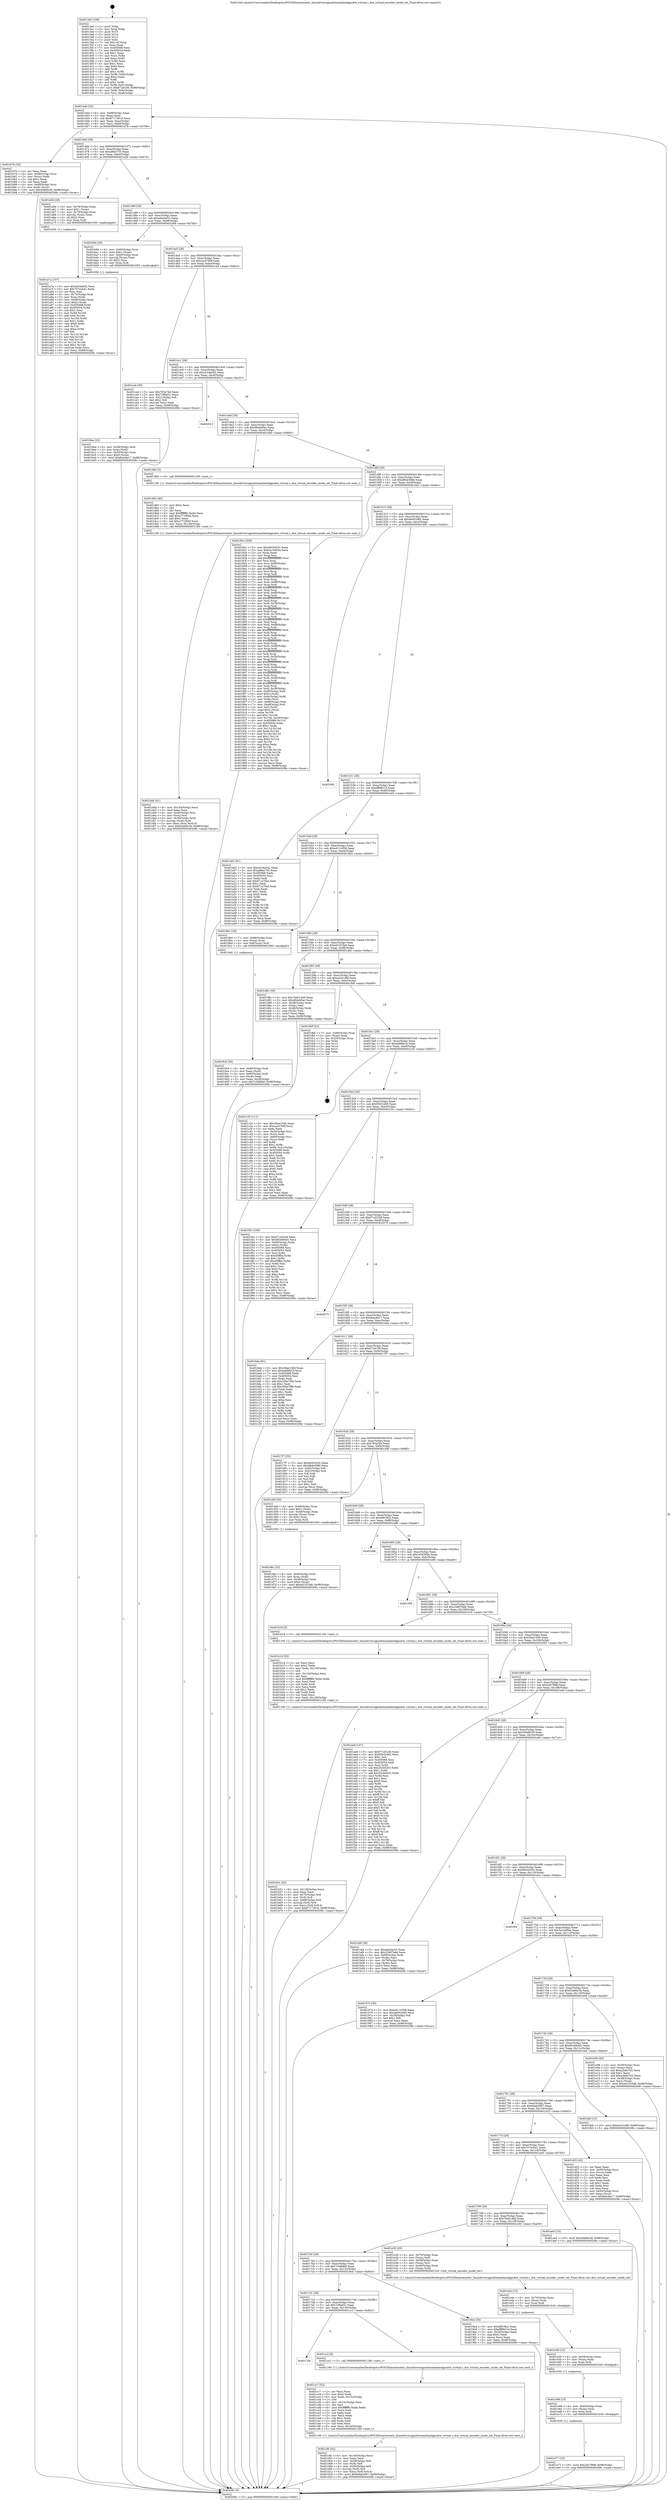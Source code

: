 digraph "0x4013e0" {
  label = "0x4013e0 (/mnt/c/Users/mathe/Desktop/tcc/POCII/binaries/extr_linuxdriversgpudrmamdamdgpudce_virtual.c_dce_virtual_encoder_mode_set_Final-ollvm.out::main(0))"
  labelloc = "t"
  node[shape=record]

  Entry [label="",width=0.3,height=0.3,shape=circle,fillcolor=black,style=filled]
  "0x40144d" [label="{
     0x40144d [32]\l
     | [instrs]\l
     &nbsp;&nbsp;0x40144d \<+6\>: mov -0x98(%rbp),%eax\l
     &nbsp;&nbsp;0x401453 \<+2\>: mov %eax,%ecx\l
     &nbsp;&nbsp;0x401455 \<+6\>: sub $0x87173916,%ecx\l
     &nbsp;&nbsp;0x40145b \<+6\>: mov %eax,-0xac(%rbp)\l
     &nbsp;&nbsp;0x401461 \<+6\>: mov %ecx,-0xb0(%rbp)\l
     &nbsp;&nbsp;0x401467 \<+6\>: je 0000000000401b7b \<main+0x79b\>\l
  }"]
  "0x401b7b" [label="{
     0x401b7b [34]\l
     | [instrs]\l
     &nbsp;&nbsp;0x401b7b \<+2\>: xor %eax,%eax\l
     &nbsp;&nbsp;0x401b7d \<+4\>: mov -0x68(%rbp),%rcx\l
     &nbsp;&nbsp;0x401b81 \<+2\>: mov (%rcx),%edx\l
     &nbsp;&nbsp;0x401b83 \<+3\>: sub $0x1,%eax\l
     &nbsp;&nbsp;0x401b86 \<+2\>: sub %eax,%edx\l
     &nbsp;&nbsp;0x401b88 \<+4\>: mov -0x68(%rbp),%rcx\l
     &nbsp;&nbsp;0x401b8c \<+2\>: mov %edx,(%rcx)\l
     &nbsp;&nbsp;0x401b8e \<+10\>: movl $0x40b6bc5f,-0x98(%rbp)\l
     &nbsp;&nbsp;0x401b98 \<+5\>: jmp 000000000040208c \<main+0xcac\>\l
  }"]
  "0x40146d" [label="{
     0x40146d [28]\l
     | [instrs]\l
     &nbsp;&nbsp;0x40146d \<+5\>: jmp 0000000000401472 \<main+0x92\>\l
     &nbsp;&nbsp;0x401472 \<+6\>: mov -0xac(%rbp),%eax\l
     &nbsp;&nbsp;0x401478 \<+5\>: sub $0xa8fee755,%eax\l
     &nbsp;&nbsp;0x40147d \<+6\>: mov %eax,-0xb4(%rbp)\l
     &nbsp;&nbsp;0x401483 \<+6\>: je 0000000000401a5d \<main+0x67d\>\l
  }"]
  Exit [label="",width=0.3,height=0.3,shape=circle,fillcolor=black,style=filled,peripheries=2]
  "0x401a5d" [label="{
     0x401a5d [29]\l
     | [instrs]\l
     &nbsp;&nbsp;0x401a5d \<+4\>: mov -0x78(%rbp),%rax\l
     &nbsp;&nbsp;0x401a61 \<+6\>: movl $0x1,(%rax)\l
     &nbsp;&nbsp;0x401a67 \<+4\>: mov -0x78(%rbp),%rax\l
     &nbsp;&nbsp;0x401a6b \<+3\>: movslq (%rax),%rax\l
     &nbsp;&nbsp;0x401a6e \<+4\>: shl $0x2,%rax\l
     &nbsp;&nbsp;0x401a72 \<+3\>: mov %rax,%rdi\l
     &nbsp;&nbsp;0x401a75 \<+5\>: call 0000000000401050 \<malloc@plt\>\l
     | [calls]\l
     &nbsp;&nbsp;0x401050 \{1\} (unknown)\l
  }"]
  "0x401489" [label="{
     0x401489 [28]\l
     | [instrs]\l
     &nbsp;&nbsp;0x401489 \<+5\>: jmp 000000000040148e \<main+0xae\>\l
     &nbsp;&nbsp;0x40148e \<+6\>: mov -0xac(%rbp),%eax\l
     &nbsp;&nbsp;0x401494 \<+5\>: sub $0xada3ee52,%eax\l
     &nbsp;&nbsp;0x401499 \<+6\>: mov %eax,-0xb8(%rbp)\l
     &nbsp;&nbsp;0x40149f \<+6\>: je 0000000000401b9d \<main+0x7bd\>\l
  }"]
  "0x401e77" [label="{
     0x401e77 [15]\l
     | [instrs]\l
     &nbsp;&nbsp;0x401e77 \<+10\>: movl $0x2eb7f68f,-0x98(%rbp)\l
     &nbsp;&nbsp;0x401e81 \<+5\>: jmp 000000000040208c \<main+0xcac\>\l
  }"]
  "0x401b9d" [label="{
     0x401b9d [29]\l
     | [instrs]\l
     &nbsp;&nbsp;0x401b9d \<+4\>: mov -0x60(%rbp),%rax\l
     &nbsp;&nbsp;0x401ba1 \<+6\>: movl $0x1,(%rax)\l
     &nbsp;&nbsp;0x401ba7 \<+4\>: mov -0x60(%rbp),%rax\l
     &nbsp;&nbsp;0x401bab \<+3\>: movslq (%rax),%rax\l
     &nbsp;&nbsp;0x401bae \<+4\>: shl $0x2,%rax\l
     &nbsp;&nbsp;0x401bb2 \<+3\>: mov %rax,%rdi\l
     &nbsp;&nbsp;0x401bb5 \<+5\>: call 0000000000401050 \<malloc@plt\>\l
     | [calls]\l
     &nbsp;&nbsp;0x401050 \{1\} (unknown)\l
  }"]
  "0x4014a5" [label="{
     0x4014a5 [28]\l
     | [instrs]\l
     &nbsp;&nbsp;0x4014a5 \<+5\>: jmp 00000000004014aa \<main+0xca\>\l
     &nbsp;&nbsp;0x4014aa \<+6\>: mov -0xac(%rbp),%eax\l
     &nbsp;&nbsp;0x4014b0 \<+5\>: sub $0xcac0769f,%eax\l
     &nbsp;&nbsp;0x4014b5 \<+6\>: mov %eax,-0xbc(%rbp)\l
     &nbsp;&nbsp;0x4014bb \<+6\>: je 0000000000401ca4 \<main+0x8c4\>\l
  }"]
  "0x401e68" [label="{
     0x401e68 [15]\l
     | [instrs]\l
     &nbsp;&nbsp;0x401e68 \<+4\>: mov -0x40(%rbp),%rax\l
     &nbsp;&nbsp;0x401e6c \<+3\>: mov (%rax),%rax\l
     &nbsp;&nbsp;0x401e6f \<+3\>: mov %rax,%rdi\l
     &nbsp;&nbsp;0x401e72 \<+5\>: call 0000000000401030 \<free@plt\>\l
     | [calls]\l
     &nbsp;&nbsp;0x401030 \{1\} (unknown)\l
  }"]
  "0x401ca4" [label="{
     0x401ca4 [30]\l
     | [instrs]\l
     &nbsp;&nbsp;0x401ca4 \<+5\>: mov $0x783a74d,%eax\l
     &nbsp;&nbsp;0x401ca9 \<+5\>: mov $0x7cf8af31,%ecx\l
     &nbsp;&nbsp;0x401cae \<+3\>: mov -0x21(%rbp),%dl\l
     &nbsp;&nbsp;0x401cb1 \<+3\>: test $0x1,%dl\l
     &nbsp;&nbsp;0x401cb4 \<+3\>: cmovne %ecx,%eax\l
     &nbsp;&nbsp;0x401cb7 \<+6\>: mov %eax,-0x98(%rbp)\l
     &nbsp;&nbsp;0x401cbd \<+5\>: jmp 000000000040208c \<main+0xcac\>\l
  }"]
  "0x4014c1" [label="{
     0x4014c1 [28]\l
     | [instrs]\l
     &nbsp;&nbsp;0x4014c1 \<+5\>: jmp 00000000004014c6 \<main+0xe6\>\l
     &nbsp;&nbsp;0x4014c6 \<+6\>: mov -0xac(%rbp),%eax\l
     &nbsp;&nbsp;0x4014cc \<+5\>: sub $0xcb34a042,%eax\l
     &nbsp;&nbsp;0x4014d1 \<+6\>: mov %eax,-0xc0(%rbp)\l
     &nbsp;&nbsp;0x4014d7 \<+6\>: je 0000000000402013 \<main+0xc33\>\l
  }"]
  "0x401e59" [label="{
     0x401e59 [15]\l
     | [instrs]\l
     &nbsp;&nbsp;0x401e59 \<+4\>: mov -0x58(%rbp),%rax\l
     &nbsp;&nbsp;0x401e5d \<+3\>: mov (%rax),%rax\l
     &nbsp;&nbsp;0x401e60 \<+3\>: mov %rax,%rdi\l
     &nbsp;&nbsp;0x401e63 \<+5\>: call 0000000000401030 \<free@plt\>\l
     | [calls]\l
     &nbsp;&nbsp;0x401030 \{1\} (unknown)\l
  }"]
  "0x402013" [label="{
     0x402013\l
  }", style=dashed]
  "0x4014dd" [label="{
     0x4014dd [28]\l
     | [instrs]\l
     &nbsp;&nbsp;0x4014dd \<+5\>: jmp 00000000004014e2 \<main+0x102\>\l
     &nbsp;&nbsp;0x4014e2 \<+6\>: mov -0xac(%rbp),%eax\l
     &nbsp;&nbsp;0x4014e8 \<+5\>: sub $0xd84e60ac,%eax\l
     &nbsp;&nbsp;0x4014ed \<+6\>: mov %eax,-0xc4(%rbp)\l
     &nbsp;&nbsp;0x4014f3 \<+6\>: je 0000000000401db0 \<main+0x9d0\>\l
  }"]
  "0x401e4a" [label="{
     0x401e4a [15]\l
     | [instrs]\l
     &nbsp;&nbsp;0x401e4a \<+4\>: mov -0x70(%rbp),%rax\l
     &nbsp;&nbsp;0x401e4e \<+3\>: mov (%rax),%rax\l
     &nbsp;&nbsp;0x401e51 \<+3\>: mov %rax,%rdi\l
     &nbsp;&nbsp;0x401e54 \<+5\>: call 0000000000401030 \<free@plt\>\l
     | [calls]\l
     &nbsp;&nbsp;0x401030 \{1\} (unknown)\l
  }"]
  "0x401db0" [label="{
     0x401db0 [5]\l
     | [instrs]\l
     &nbsp;&nbsp;0x401db0 \<+5\>: call 0000000000401160 \<next_i\>\l
     | [calls]\l
     &nbsp;&nbsp;0x401160 \{1\} (/mnt/c/Users/mathe/Desktop/tcc/POCII/binaries/extr_linuxdriversgpudrmamdamdgpudce_virtual.c_dce_virtual_encoder_mode_set_Final-ollvm.out::next_i)\l
  }"]
  "0x4014f9" [label="{
     0x4014f9 [28]\l
     | [instrs]\l
     &nbsp;&nbsp;0x4014f9 \<+5\>: jmp 00000000004014fe \<main+0x11e\>\l
     &nbsp;&nbsp;0x4014fe \<+6\>: mov -0xac(%rbp),%eax\l
     &nbsp;&nbsp;0x401504 \<+5\>: sub $0xd8de308b,%eax\l
     &nbsp;&nbsp;0x401509 \<+6\>: mov %eax,-0xc8(%rbp)\l
     &nbsp;&nbsp;0x40150f \<+6\>: je 000000000040182c \<main+0x44c\>\l
  }"]
  "0x401ddd" [label="{
     0x401ddd [41]\l
     | [instrs]\l
     &nbsp;&nbsp;0x401ddd \<+6\>: mov -0x144(%rbp),%ecx\l
     &nbsp;&nbsp;0x401de3 \<+3\>: imul %eax,%ecx\l
     &nbsp;&nbsp;0x401de6 \<+4\>: mov -0x40(%rbp),%rsi\l
     &nbsp;&nbsp;0x401dea \<+3\>: mov (%rsi),%rsi\l
     &nbsp;&nbsp;0x401ded \<+4\>: mov -0x38(%rbp),%rdi\l
     &nbsp;&nbsp;0x401df1 \<+3\>: movslq (%rdi),%rdi\l
     &nbsp;&nbsp;0x401df4 \<+3\>: mov %ecx,(%rsi,%rdi,4)\l
     &nbsp;&nbsp;0x401df7 \<+10\>: movl $0x62a8dc3b,-0x98(%rbp)\l
     &nbsp;&nbsp;0x401e01 \<+5\>: jmp 000000000040208c \<main+0xcac\>\l
  }"]
  "0x40182c" [label="{
     0x40182c [328]\l
     | [instrs]\l
     &nbsp;&nbsp;0x40182c \<+5\>: mov $0x4643433c,%eax\l
     &nbsp;&nbsp;0x401831 \<+5\>: mov $0x5a10d54a,%ecx\l
     &nbsp;&nbsp;0x401836 \<+2\>: xor %edx,%edx\l
     &nbsp;&nbsp;0x401838 \<+3\>: mov %rsp,%rsi\l
     &nbsp;&nbsp;0x40183b \<+4\>: add $0xfffffffffffffff0,%rsi\l
     &nbsp;&nbsp;0x40183f \<+3\>: mov %rsi,%rsp\l
     &nbsp;&nbsp;0x401842 \<+7\>: mov %rsi,-0x90(%rbp)\l
     &nbsp;&nbsp;0x401849 \<+3\>: mov %rsp,%rsi\l
     &nbsp;&nbsp;0x40184c \<+4\>: add $0xfffffffffffffff0,%rsi\l
     &nbsp;&nbsp;0x401850 \<+3\>: mov %rsi,%rsp\l
     &nbsp;&nbsp;0x401853 \<+3\>: mov %rsp,%rdi\l
     &nbsp;&nbsp;0x401856 \<+4\>: add $0xfffffffffffffff0,%rdi\l
     &nbsp;&nbsp;0x40185a \<+3\>: mov %rdi,%rsp\l
     &nbsp;&nbsp;0x40185d \<+7\>: mov %rdi,-0x88(%rbp)\l
     &nbsp;&nbsp;0x401864 \<+3\>: mov %rsp,%rdi\l
     &nbsp;&nbsp;0x401867 \<+4\>: add $0xfffffffffffffff0,%rdi\l
     &nbsp;&nbsp;0x40186b \<+3\>: mov %rdi,%rsp\l
     &nbsp;&nbsp;0x40186e \<+4\>: mov %rdi,-0x80(%rbp)\l
     &nbsp;&nbsp;0x401872 \<+3\>: mov %rsp,%rdi\l
     &nbsp;&nbsp;0x401875 \<+4\>: add $0xfffffffffffffff0,%rdi\l
     &nbsp;&nbsp;0x401879 \<+3\>: mov %rdi,%rsp\l
     &nbsp;&nbsp;0x40187c \<+4\>: mov %rdi,-0x78(%rbp)\l
     &nbsp;&nbsp;0x401880 \<+3\>: mov %rsp,%rdi\l
     &nbsp;&nbsp;0x401883 \<+4\>: add $0xfffffffffffffff0,%rdi\l
     &nbsp;&nbsp;0x401887 \<+3\>: mov %rdi,%rsp\l
     &nbsp;&nbsp;0x40188a \<+4\>: mov %rdi,-0x70(%rbp)\l
     &nbsp;&nbsp;0x40188e \<+3\>: mov %rsp,%rdi\l
     &nbsp;&nbsp;0x401891 \<+4\>: add $0xfffffffffffffff0,%rdi\l
     &nbsp;&nbsp;0x401895 \<+3\>: mov %rdi,%rsp\l
     &nbsp;&nbsp;0x401898 \<+4\>: mov %rdi,-0x68(%rbp)\l
     &nbsp;&nbsp;0x40189c \<+3\>: mov %rsp,%rdi\l
     &nbsp;&nbsp;0x40189f \<+4\>: add $0xfffffffffffffff0,%rdi\l
     &nbsp;&nbsp;0x4018a3 \<+3\>: mov %rdi,%rsp\l
     &nbsp;&nbsp;0x4018a6 \<+4\>: mov %rdi,-0x60(%rbp)\l
     &nbsp;&nbsp;0x4018aa \<+3\>: mov %rsp,%rdi\l
     &nbsp;&nbsp;0x4018ad \<+4\>: add $0xfffffffffffffff0,%rdi\l
     &nbsp;&nbsp;0x4018b1 \<+3\>: mov %rdi,%rsp\l
     &nbsp;&nbsp;0x4018b4 \<+4\>: mov %rdi,-0x58(%rbp)\l
     &nbsp;&nbsp;0x4018b8 \<+3\>: mov %rsp,%rdi\l
     &nbsp;&nbsp;0x4018bb \<+4\>: add $0xfffffffffffffff0,%rdi\l
     &nbsp;&nbsp;0x4018bf \<+3\>: mov %rdi,%rsp\l
     &nbsp;&nbsp;0x4018c2 \<+4\>: mov %rdi,-0x50(%rbp)\l
     &nbsp;&nbsp;0x4018c6 \<+3\>: mov %rsp,%rdi\l
     &nbsp;&nbsp;0x4018c9 \<+4\>: add $0xfffffffffffffff0,%rdi\l
     &nbsp;&nbsp;0x4018cd \<+3\>: mov %rdi,%rsp\l
     &nbsp;&nbsp;0x4018d0 \<+4\>: mov %rdi,-0x48(%rbp)\l
     &nbsp;&nbsp;0x4018d4 \<+3\>: mov %rsp,%rdi\l
     &nbsp;&nbsp;0x4018d7 \<+4\>: add $0xfffffffffffffff0,%rdi\l
     &nbsp;&nbsp;0x4018db \<+3\>: mov %rdi,%rsp\l
     &nbsp;&nbsp;0x4018de \<+4\>: mov %rdi,-0x40(%rbp)\l
     &nbsp;&nbsp;0x4018e2 \<+3\>: mov %rsp,%rdi\l
     &nbsp;&nbsp;0x4018e5 \<+4\>: add $0xfffffffffffffff0,%rdi\l
     &nbsp;&nbsp;0x4018e9 \<+3\>: mov %rdi,%rsp\l
     &nbsp;&nbsp;0x4018ec \<+4\>: mov %rdi,-0x38(%rbp)\l
     &nbsp;&nbsp;0x4018f0 \<+7\>: mov -0x90(%rbp),%rdi\l
     &nbsp;&nbsp;0x4018f7 \<+6\>: movl $0x0,(%rdi)\l
     &nbsp;&nbsp;0x4018fd \<+7\>: mov -0x9c(%rbp),%r8d\l
     &nbsp;&nbsp;0x401904 \<+3\>: mov %r8d,(%rsi)\l
     &nbsp;&nbsp;0x401907 \<+7\>: mov -0x88(%rbp),%rdi\l
     &nbsp;&nbsp;0x40190e \<+7\>: mov -0xa8(%rbp),%r9\l
     &nbsp;&nbsp;0x401915 \<+3\>: mov %r9,(%rdi)\l
     &nbsp;&nbsp;0x401918 \<+3\>: cmpl $0x2,(%rsi)\l
     &nbsp;&nbsp;0x40191b \<+4\>: setne %r10b\l
     &nbsp;&nbsp;0x40191f \<+4\>: and $0x1,%r10b\l
     &nbsp;&nbsp;0x401923 \<+4\>: mov %r10b,-0x29(%rbp)\l
     &nbsp;&nbsp;0x401927 \<+8\>: mov 0x405068,%r11d\l
     &nbsp;&nbsp;0x40192f \<+7\>: mov 0x405054,%ebx\l
     &nbsp;&nbsp;0x401936 \<+3\>: sub $0x1,%edx\l
     &nbsp;&nbsp;0x401939 \<+3\>: mov %r11d,%r14d\l
     &nbsp;&nbsp;0x40193c \<+3\>: add %edx,%r14d\l
     &nbsp;&nbsp;0x40193f \<+4\>: imul %r14d,%r11d\l
     &nbsp;&nbsp;0x401943 \<+4\>: and $0x1,%r11d\l
     &nbsp;&nbsp;0x401947 \<+4\>: cmp $0x0,%r11d\l
     &nbsp;&nbsp;0x40194b \<+4\>: sete %r10b\l
     &nbsp;&nbsp;0x40194f \<+3\>: cmp $0xa,%ebx\l
     &nbsp;&nbsp;0x401952 \<+4\>: setl %r15b\l
     &nbsp;&nbsp;0x401956 \<+3\>: mov %r10b,%r12b\l
     &nbsp;&nbsp;0x401959 \<+3\>: and %r15b,%r12b\l
     &nbsp;&nbsp;0x40195c \<+3\>: xor %r15b,%r10b\l
     &nbsp;&nbsp;0x40195f \<+3\>: or %r10b,%r12b\l
     &nbsp;&nbsp;0x401962 \<+4\>: test $0x1,%r12b\l
     &nbsp;&nbsp;0x401966 \<+3\>: cmovne %ecx,%eax\l
     &nbsp;&nbsp;0x401969 \<+6\>: mov %eax,-0x98(%rbp)\l
     &nbsp;&nbsp;0x40196f \<+5\>: jmp 000000000040208c \<main+0xcac\>\l
  }"]
  "0x401515" [label="{
     0x401515 [28]\l
     | [instrs]\l
     &nbsp;&nbsp;0x401515 \<+5\>: jmp 000000000040151a \<main+0x13a\>\l
     &nbsp;&nbsp;0x40151a \<+6\>: mov -0xac(%rbp),%eax\l
     &nbsp;&nbsp;0x401520 \<+5\>: sub $0xde001b85,%eax\l
     &nbsp;&nbsp;0x401525 \<+6\>: mov %eax,-0xcc(%rbp)\l
     &nbsp;&nbsp;0x40152b \<+6\>: je 0000000000401992 \<main+0x5b2\>\l
  }"]
  "0x401db5" [label="{
     0x401db5 [40]\l
     | [instrs]\l
     &nbsp;&nbsp;0x401db5 \<+5\>: mov $0x2,%ecx\l
     &nbsp;&nbsp;0x401dba \<+1\>: cltd\l
     &nbsp;&nbsp;0x401dbb \<+2\>: idiv %ecx\l
     &nbsp;&nbsp;0x401dbd \<+6\>: imul $0xfffffffe,%edx,%ecx\l
     &nbsp;&nbsp;0x401dc3 \<+6\>: add $0xa771f940,%ecx\l
     &nbsp;&nbsp;0x401dc9 \<+3\>: add $0x1,%ecx\l
     &nbsp;&nbsp;0x401dcc \<+6\>: sub $0xa771f940,%ecx\l
     &nbsp;&nbsp;0x401dd2 \<+6\>: mov %ecx,-0x144(%rbp)\l
     &nbsp;&nbsp;0x401dd8 \<+5\>: call 0000000000401160 \<next_i\>\l
     | [calls]\l
     &nbsp;&nbsp;0x401160 \{1\} (/mnt/c/Users/mathe/Desktop/tcc/POCII/binaries/extr_linuxdriversgpudrmamdamdgpudce_virtual.c_dce_virtual_encoder_mode_set_Final-ollvm.out::next_i)\l
  }"]
  "0x401992" [label="{
     0x401992\l
  }", style=dashed]
  "0x401531" [label="{
     0x401531 [28]\l
     | [instrs]\l
     &nbsp;&nbsp;0x401531 \<+5\>: jmp 0000000000401536 \<main+0x156\>\l
     &nbsp;&nbsp;0x401536 \<+6\>: mov -0xac(%rbp),%eax\l
     &nbsp;&nbsp;0x40153c \<+5\>: sub $0xdff98214,%eax\l
     &nbsp;&nbsp;0x401541 \<+6\>: mov %eax,-0xd0(%rbp)\l
     &nbsp;&nbsp;0x401547 \<+6\>: je 0000000000401a02 \<main+0x622\>\l
  }"]
  "0x401d6c" [label="{
     0x401d6c [32]\l
     | [instrs]\l
     &nbsp;&nbsp;0x401d6c \<+4\>: mov -0x40(%rbp),%rdi\l
     &nbsp;&nbsp;0x401d70 \<+3\>: mov %rax,(%rdi)\l
     &nbsp;&nbsp;0x401d73 \<+4\>: mov -0x38(%rbp),%rax\l
     &nbsp;&nbsp;0x401d77 \<+6\>: movl $0x0,(%rax)\l
     &nbsp;&nbsp;0x401d7d \<+10\>: movl $0xed1553a8,-0x98(%rbp)\l
     &nbsp;&nbsp;0x401d87 \<+5\>: jmp 000000000040208c \<main+0xcac\>\l
  }"]
  "0x401a02" [label="{
     0x401a02 [91]\l
     | [instrs]\l
     &nbsp;&nbsp;0x401a02 \<+5\>: mov $0xcb34a042,%eax\l
     &nbsp;&nbsp;0x401a07 \<+5\>: mov $0xa8fee755,%ecx\l
     &nbsp;&nbsp;0x401a0c \<+7\>: mov 0x405068,%edx\l
     &nbsp;&nbsp;0x401a13 \<+7\>: mov 0x405054,%esi\l
     &nbsp;&nbsp;0x401a1a \<+2\>: mov %edx,%edi\l
     &nbsp;&nbsp;0x401a1c \<+6\>: add $0x671a7fed,%edi\l
     &nbsp;&nbsp;0x401a22 \<+3\>: sub $0x1,%edi\l
     &nbsp;&nbsp;0x401a25 \<+6\>: sub $0x671a7fed,%edi\l
     &nbsp;&nbsp;0x401a2b \<+3\>: imul %edi,%edx\l
     &nbsp;&nbsp;0x401a2e \<+3\>: and $0x1,%edx\l
     &nbsp;&nbsp;0x401a31 \<+3\>: cmp $0x0,%edx\l
     &nbsp;&nbsp;0x401a34 \<+4\>: sete %r8b\l
     &nbsp;&nbsp;0x401a38 \<+3\>: cmp $0xa,%esi\l
     &nbsp;&nbsp;0x401a3b \<+4\>: setl %r9b\l
     &nbsp;&nbsp;0x401a3f \<+3\>: mov %r8b,%r10b\l
     &nbsp;&nbsp;0x401a42 \<+3\>: and %r9b,%r10b\l
     &nbsp;&nbsp;0x401a45 \<+3\>: xor %r9b,%r8b\l
     &nbsp;&nbsp;0x401a48 \<+3\>: or %r8b,%r10b\l
     &nbsp;&nbsp;0x401a4b \<+4\>: test $0x1,%r10b\l
     &nbsp;&nbsp;0x401a4f \<+3\>: cmovne %ecx,%eax\l
     &nbsp;&nbsp;0x401a52 \<+6\>: mov %eax,-0x98(%rbp)\l
     &nbsp;&nbsp;0x401a58 \<+5\>: jmp 000000000040208c \<main+0xcac\>\l
  }"]
  "0x40154d" [label="{
     0x40154d [28]\l
     | [instrs]\l
     &nbsp;&nbsp;0x40154d \<+5\>: jmp 0000000000401552 \<main+0x172\>\l
     &nbsp;&nbsp;0x401552 \<+6\>: mov -0xac(%rbp),%eax\l
     &nbsp;&nbsp;0x401558 \<+5\>: sub $0xed114308,%eax\l
     &nbsp;&nbsp;0x40155d \<+6\>: mov %eax,-0xd4(%rbp)\l
     &nbsp;&nbsp;0x401563 \<+6\>: je 00000000004019b3 \<main+0x5d3\>\l
  }"]
  "0x401cfb" [label="{
     0x401cfb [42]\l
     | [instrs]\l
     &nbsp;&nbsp;0x401cfb \<+6\>: mov -0x140(%rbp),%ecx\l
     &nbsp;&nbsp;0x401d01 \<+3\>: imul %eax,%ecx\l
     &nbsp;&nbsp;0x401d04 \<+4\>: mov -0x58(%rbp),%r8\l
     &nbsp;&nbsp;0x401d08 \<+3\>: mov (%r8),%r8\l
     &nbsp;&nbsp;0x401d0b \<+4\>: mov -0x50(%rbp),%r9\l
     &nbsp;&nbsp;0x401d0f \<+3\>: movslq (%r9),%r9\l
     &nbsp;&nbsp;0x401d12 \<+4\>: mov %ecx,(%r8,%r9,4)\l
     &nbsp;&nbsp;0x401d16 \<+10\>: movl $0x6dab3067,-0x98(%rbp)\l
     &nbsp;&nbsp;0x401d20 \<+5\>: jmp 000000000040208c \<main+0xcac\>\l
  }"]
  "0x4019b3" [label="{
     0x4019b3 [19]\l
     | [instrs]\l
     &nbsp;&nbsp;0x4019b3 \<+7\>: mov -0x88(%rbp),%rax\l
     &nbsp;&nbsp;0x4019ba \<+3\>: mov (%rax),%rax\l
     &nbsp;&nbsp;0x4019bd \<+4\>: mov 0x8(%rax),%rdi\l
     &nbsp;&nbsp;0x4019c1 \<+5\>: call 0000000000401060 \<atoi@plt\>\l
     | [calls]\l
     &nbsp;&nbsp;0x401060 \{1\} (unknown)\l
  }"]
  "0x401569" [label="{
     0x401569 [28]\l
     | [instrs]\l
     &nbsp;&nbsp;0x401569 \<+5\>: jmp 000000000040156e \<main+0x18e\>\l
     &nbsp;&nbsp;0x40156e \<+6\>: mov -0xac(%rbp),%eax\l
     &nbsp;&nbsp;0x401574 \<+5\>: sub $0xed1553a8,%eax\l
     &nbsp;&nbsp;0x401579 \<+6\>: mov %eax,-0xd8(%rbp)\l
     &nbsp;&nbsp;0x40157f \<+6\>: je 0000000000401d8c \<main+0x9ac\>\l
  }"]
  "0x401cc7" [label="{
     0x401cc7 [52]\l
     | [instrs]\l
     &nbsp;&nbsp;0x401cc7 \<+2\>: xor %ecx,%ecx\l
     &nbsp;&nbsp;0x401cc9 \<+5\>: mov $0x2,%edx\l
     &nbsp;&nbsp;0x401cce \<+6\>: mov %edx,-0x13c(%rbp)\l
     &nbsp;&nbsp;0x401cd4 \<+1\>: cltd\l
     &nbsp;&nbsp;0x401cd5 \<+6\>: mov -0x13c(%rbp),%esi\l
     &nbsp;&nbsp;0x401cdb \<+2\>: idiv %esi\l
     &nbsp;&nbsp;0x401cdd \<+6\>: imul $0xfffffffe,%edx,%edx\l
     &nbsp;&nbsp;0x401ce3 \<+2\>: mov %ecx,%edi\l
     &nbsp;&nbsp;0x401ce5 \<+2\>: sub %edx,%edi\l
     &nbsp;&nbsp;0x401ce7 \<+2\>: mov %ecx,%edx\l
     &nbsp;&nbsp;0x401ce9 \<+3\>: sub $0x1,%edx\l
     &nbsp;&nbsp;0x401cec \<+2\>: add %edx,%edi\l
     &nbsp;&nbsp;0x401cee \<+2\>: sub %edi,%ecx\l
     &nbsp;&nbsp;0x401cf0 \<+6\>: mov %ecx,-0x140(%rbp)\l
     &nbsp;&nbsp;0x401cf6 \<+5\>: call 0000000000401160 \<next_i\>\l
     | [calls]\l
     &nbsp;&nbsp;0x401160 \{1\} (/mnt/c/Users/mathe/Desktop/tcc/POCII/binaries/extr_linuxdriversgpudrmamdamdgpudce_virtual.c_dce_virtual_encoder_mode_set_Final-ollvm.out::next_i)\l
  }"]
  "0x401d8c" [label="{
     0x401d8c [36]\l
     | [instrs]\l
     &nbsp;&nbsp;0x401d8c \<+5\>: mov $0x7be614dd,%eax\l
     &nbsp;&nbsp;0x401d91 \<+5\>: mov $0xd84e60ac,%ecx\l
     &nbsp;&nbsp;0x401d96 \<+4\>: mov -0x38(%rbp),%rdx\l
     &nbsp;&nbsp;0x401d9a \<+2\>: mov (%rdx),%esi\l
     &nbsp;&nbsp;0x401d9c \<+4\>: mov -0x48(%rbp),%rdx\l
     &nbsp;&nbsp;0x401da0 \<+2\>: cmp (%rdx),%esi\l
     &nbsp;&nbsp;0x401da2 \<+3\>: cmovl %ecx,%eax\l
     &nbsp;&nbsp;0x401da5 \<+6\>: mov %eax,-0x98(%rbp)\l
     &nbsp;&nbsp;0x401dab \<+5\>: jmp 000000000040208c \<main+0xcac\>\l
  }"]
  "0x401585" [label="{
     0x401585 [28]\l
     | [instrs]\l
     &nbsp;&nbsp;0x401585 \<+5\>: jmp 000000000040158a \<main+0x1aa\>\l
     &nbsp;&nbsp;0x40158a \<+6\>: mov -0xac(%rbp),%eax\l
     &nbsp;&nbsp;0x401590 \<+5\>: sub $0xee241d6f,%eax\l
     &nbsp;&nbsp;0x401595 \<+6\>: mov %eax,-0xdc(%rbp)\l
     &nbsp;&nbsp;0x40159b \<+6\>: je 0000000000401fb8 \<main+0xbd8\>\l
  }"]
  "0x4017ed" [label="{
     0x4017ed\l
  }", style=dashed]
  "0x401fb8" [label="{
     0x401fb8 [22]\l
     | [instrs]\l
     &nbsp;&nbsp;0x401fb8 \<+7\>: mov -0x90(%rbp),%rax\l
     &nbsp;&nbsp;0x401fbf \<+2\>: mov (%rax),%eax\l
     &nbsp;&nbsp;0x401fc1 \<+4\>: lea -0x20(%rbp),%rsp\l
     &nbsp;&nbsp;0x401fc5 \<+1\>: pop %rbx\l
     &nbsp;&nbsp;0x401fc6 \<+2\>: pop %r12\l
     &nbsp;&nbsp;0x401fc8 \<+2\>: pop %r14\l
     &nbsp;&nbsp;0x401fca \<+2\>: pop %r15\l
     &nbsp;&nbsp;0x401fcc \<+1\>: pop %rbp\l
     &nbsp;&nbsp;0x401fcd \<+1\>: ret\l
  }"]
  "0x4015a1" [label="{
     0x4015a1 [28]\l
     | [instrs]\l
     &nbsp;&nbsp;0x4015a1 \<+5\>: jmp 00000000004015a6 \<main+0x1c6\>\l
     &nbsp;&nbsp;0x4015a6 \<+6\>: mov -0xac(%rbp),%eax\l
     &nbsp;&nbsp;0x4015ac \<+5\>: sub $0xee89fe1b,%eax\l
     &nbsp;&nbsp;0x4015b1 \<+6\>: mov %eax,-0xe0(%rbp)\l
     &nbsp;&nbsp;0x4015b7 \<+6\>: je 0000000000401c35 \<main+0x855\>\l
  }"]
  "0x401cc2" [label="{
     0x401cc2 [5]\l
     | [instrs]\l
     &nbsp;&nbsp;0x401cc2 \<+5\>: call 0000000000401160 \<next_i\>\l
     | [calls]\l
     &nbsp;&nbsp;0x401160 \{1\} (/mnt/c/Users/mathe/Desktop/tcc/POCII/binaries/extr_linuxdriversgpudrmamdamdgpudce_virtual.c_dce_virtual_encoder_mode_set_Final-ollvm.out::next_i)\l
  }"]
  "0x401c35" [label="{
     0x401c35 [111]\l
     | [instrs]\l
     &nbsp;&nbsp;0x401c35 \<+5\>: mov $0x28ae15d0,%eax\l
     &nbsp;&nbsp;0x401c3a \<+5\>: mov $0xcac0769f,%ecx\l
     &nbsp;&nbsp;0x401c3f \<+2\>: xor %edx,%edx\l
     &nbsp;&nbsp;0x401c41 \<+4\>: mov -0x50(%rbp),%rsi\l
     &nbsp;&nbsp;0x401c45 \<+2\>: mov (%rsi),%edi\l
     &nbsp;&nbsp;0x401c47 \<+4\>: mov -0x60(%rbp),%rsi\l
     &nbsp;&nbsp;0x401c4b \<+2\>: cmp (%rsi),%edi\l
     &nbsp;&nbsp;0x401c4d \<+4\>: setl %r8b\l
     &nbsp;&nbsp;0x401c51 \<+4\>: and $0x1,%r8b\l
     &nbsp;&nbsp;0x401c55 \<+4\>: mov %r8b,-0x21(%rbp)\l
     &nbsp;&nbsp;0x401c59 \<+7\>: mov 0x405068,%edi\l
     &nbsp;&nbsp;0x401c60 \<+8\>: mov 0x405054,%r9d\l
     &nbsp;&nbsp;0x401c68 \<+3\>: sub $0x1,%edx\l
     &nbsp;&nbsp;0x401c6b \<+3\>: mov %edi,%r10d\l
     &nbsp;&nbsp;0x401c6e \<+3\>: add %edx,%r10d\l
     &nbsp;&nbsp;0x401c71 \<+4\>: imul %r10d,%edi\l
     &nbsp;&nbsp;0x401c75 \<+3\>: and $0x1,%edi\l
     &nbsp;&nbsp;0x401c78 \<+3\>: cmp $0x0,%edi\l
     &nbsp;&nbsp;0x401c7b \<+4\>: sete %r8b\l
     &nbsp;&nbsp;0x401c7f \<+4\>: cmp $0xa,%r9d\l
     &nbsp;&nbsp;0x401c83 \<+4\>: setl %r11b\l
     &nbsp;&nbsp;0x401c87 \<+3\>: mov %r8b,%bl\l
     &nbsp;&nbsp;0x401c8a \<+3\>: and %r11b,%bl\l
     &nbsp;&nbsp;0x401c8d \<+3\>: xor %r11b,%r8b\l
     &nbsp;&nbsp;0x401c90 \<+3\>: or %r8b,%bl\l
     &nbsp;&nbsp;0x401c93 \<+3\>: test $0x1,%bl\l
     &nbsp;&nbsp;0x401c96 \<+3\>: cmovne %ecx,%eax\l
     &nbsp;&nbsp;0x401c99 \<+6\>: mov %eax,-0x98(%rbp)\l
     &nbsp;&nbsp;0x401c9f \<+5\>: jmp 000000000040208c \<main+0xcac\>\l
  }"]
  "0x4015bd" [label="{
     0x4015bd [28]\l
     | [instrs]\l
     &nbsp;&nbsp;0x4015bd \<+5\>: jmp 00000000004015c2 \<main+0x1e2\>\l
     &nbsp;&nbsp;0x4015c2 \<+6\>: mov -0xac(%rbp),%eax\l
     &nbsp;&nbsp;0x4015c8 \<+5\>: sub $0xf3632465,%eax\l
     &nbsp;&nbsp;0x4015cd \<+6\>: mov %eax,-0xe4(%rbp)\l
     &nbsp;&nbsp;0x4015d3 \<+6\>: je 0000000000401f3c \<main+0xb5c\>\l
  }"]
  "0x401bba" [label="{
     0x401bba [32]\l
     | [instrs]\l
     &nbsp;&nbsp;0x401bba \<+4\>: mov -0x58(%rbp),%rdi\l
     &nbsp;&nbsp;0x401bbe \<+3\>: mov %rax,(%rdi)\l
     &nbsp;&nbsp;0x401bc1 \<+4\>: mov -0x50(%rbp),%rax\l
     &nbsp;&nbsp;0x401bc5 \<+6\>: movl $0x0,(%rax)\l
     &nbsp;&nbsp;0x401bcb \<+10\>: movl $0xfe4c8a17,-0x98(%rbp)\l
     &nbsp;&nbsp;0x401bd5 \<+5\>: jmp 000000000040208c \<main+0xcac\>\l
  }"]
  "0x401f3c" [label="{
     0x401f3c [109]\l
     | [instrs]\l
     &nbsp;&nbsp;0x401f3c \<+5\>: mov $0xf71d3248,%eax\l
     &nbsp;&nbsp;0x401f41 \<+5\>: mov $0x663d94d3,%ecx\l
     &nbsp;&nbsp;0x401f46 \<+7\>: mov -0x90(%rbp),%rdx\l
     &nbsp;&nbsp;0x401f4d \<+6\>: movl $0x0,(%rdx)\l
     &nbsp;&nbsp;0x401f53 \<+7\>: mov 0x405068,%esi\l
     &nbsp;&nbsp;0x401f5a \<+7\>: mov 0x405054,%edi\l
     &nbsp;&nbsp;0x401f61 \<+3\>: mov %esi,%r8d\l
     &nbsp;&nbsp;0x401f64 \<+7\>: sub $0xd5ffbe,%r8d\l
     &nbsp;&nbsp;0x401f6b \<+4\>: sub $0x1,%r8d\l
     &nbsp;&nbsp;0x401f6f \<+7\>: add $0xd5ffbe,%r8d\l
     &nbsp;&nbsp;0x401f76 \<+4\>: imul %r8d,%esi\l
     &nbsp;&nbsp;0x401f7a \<+3\>: and $0x1,%esi\l
     &nbsp;&nbsp;0x401f7d \<+3\>: cmp $0x0,%esi\l
     &nbsp;&nbsp;0x401f80 \<+4\>: sete %r9b\l
     &nbsp;&nbsp;0x401f84 \<+3\>: cmp $0xa,%edi\l
     &nbsp;&nbsp;0x401f87 \<+4\>: setl %r10b\l
     &nbsp;&nbsp;0x401f8b \<+3\>: mov %r9b,%r11b\l
     &nbsp;&nbsp;0x401f8e \<+3\>: and %r10b,%r11b\l
     &nbsp;&nbsp;0x401f91 \<+3\>: xor %r10b,%r9b\l
     &nbsp;&nbsp;0x401f94 \<+3\>: or %r9b,%r11b\l
     &nbsp;&nbsp;0x401f97 \<+4\>: test $0x1,%r11b\l
     &nbsp;&nbsp;0x401f9b \<+3\>: cmovne %ecx,%eax\l
     &nbsp;&nbsp;0x401f9e \<+6\>: mov %eax,-0x98(%rbp)\l
     &nbsp;&nbsp;0x401fa4 \<+5\>: jmp 000000000040208c \<main+0xcac\>\l
  }"]
  "0x4015d9" [label="{
     0x4015d9 [28]\l
     | [instrs]\l
     &nbsp;&nbsp;0x4015d9 \<+5\>: jmp 00000000004015de \<main+0x1fe\>\l
     &nbsp;&nbsp;0x4015de \<+6\>: mov -0xac(%rbp),%eax\l
     &nbsp;&nbsp;0x4015e4 \<+5\>: sub $0xf71d3248,%eax\l
     &nbsp;&nbsp;0x4015e9 \<+6\>: mov %eax,-0xe8(%rbp)\l
     &nbsp;&nbsp;0x4015ef \<+6\>: je 0000000000402075 \<main+0xc95\>\l
  }"]
  "0x401b51" [label="{
     0x401b51 [42]\l
     | [instrs]\l
     &nbsp;&nbsp;0x401b51 \<+6\>: mov -0x138(%rbp),%ecx\l
     &nbsp;&nbsp;0x401b57 \<+3\>: imul %eax,%ecx\l
     &nbsp;&nbsp;0x401b5a \<+4\>: mov -0x70(%rbp),%r8\l
     &nbsp;&nbsp;0x401b5e \<+3\>: mov (%r8),%r8\l
     &nbsp;&nbsp;0x401b61 \<+4\>: mov -0x68(%rbp),%r9\l
     &nbsp;&nbsp;0x401b65 \<+3\>: movslq (%r9),%r9\l
     &nbsp;&nbsp;0x401b68 \<+4\>: mov %ecx,(%r8,%r9,4)\l
     &nbsp;&nbsp;0x401b6c \<+10\>: movl $0x87173916,-0x98(%rbp)\l
     &nbsp;&nbsp;0x401b76 \<+5\>: jmp 000000000040208c \<main+0xcac\>\l
  }"]
  "0x402075" [label="{
     0x402075\l
  }", style=dashed]
  "0x4015f5" [label="{
     0x4015f5 [28]\l
     | [instrs]\l
     &nbsp;&nbsp;0x4015f5 \<+5\>: jmp 00000000004015fa \<main+0x21a\>\l
     &nbsp;&nbsp;0x4015fa \<+6\>: mov -0xac(%rbp),%eax\l
     &nbsp;&nbsp;0x401600 \<+5\>: sub $0xfe4c8a17,%eax\l
     &nbsp;&nbsp;0x401605 \<+6\>: mov %eax,-0xec(%rbp)\l
     &nbsp;&nbsp;0x40160b \<+6\>: je 0000000000401bda \<main+0x7fa\>\l
  }"]
  "0x401b1d" [label="{
     0x401b1d [52]\l
     | [instrs]\l
     &nbsp;&nbsp;0x401b1d \<+2\>: xor %ecx,%ecx\l
     &nbsp;&nbsp;0x401b1f \<+5\>: mov $0x2,%edx\l
     &nbsp;&nbsp;0x401b24 \<+6\>: mov %edx,-0x134(%rbp)\l
     &nbsp;&nbsp;0x401b2a \<+1\>: cltd\l
     &nbsp;&nbsp;0x401b2b \<+6\>: mov -0x134(%rbp),%esi\l
     &nbsp;&nbsp;0x401b31 \<+2\>: idiv %esi\l
     &nbsp;&nbsp;0x401b33 \<+6\>: imul $0xfffffffe,%edx,%edx\l
     &nbsp;&nbsp;0x401b39 \<+2\>: mov %ecx,%edi\l
     &nbsp;&nbsp;0x401b3b \<+2\>: sub %edx,%edi\l
     &nbsp;&nbsp;0x401b3d \<+2\>: mov %ecx,%edx\l
     &nbsp;&nbsp;0x401b3f \<+3\>: sub $0x1,%edx\l
     &nbsp;&nbsp;0x401b42 \<+2\>: add %edx,%edi\l
     &nbsp;&nbsp;0x401b44 \<+2\>: sub %edi,%ecx\l
     &nbsp;&nbsp;0x401b46 \<+6\>: mov %ecx,-0x138(%rbp)\l
     &nbsp;&nbsp;0x401b4c \<+5\>: call 0000000000401160 \<next_i\>\l
     | [calls]\l
     &nbsp;&nbsp;0x401160 \{1\} (/mnt/c/Users/mathe/Desktop/tcc/POCII/binaries/extr_linuxdriversgpudrmamdamdgpudce_virtual.c_dce_virtual_encoder_mode_set_Final-ollvm.out::next_i)\l
  }"]
  "0x401bda" [label="{
     0x401bda [91]\l
     | [instrs]\l
     &nbsp;&nbsp;0x401bda \<+5\>: mov $0x28ae15d0,%eax\l
     &nbsp;&nbsp;0x401bdf \<+5\>: mov $0xee89fe1b,%ecx\l
     &nbsp;&nbsp;0x401be4 \<+7\>: mov 0x405068,%edx\l
     &nbsp;&nbsp;0x401beb \<+7\>: mov 0x405054,%esi\l
     &nbsp;&nbsp;0x401bf2 \<+2\>: mov %edx,%edi\l
     &nbsp;&nbsp;0x401bf4 \<+6\>: add $0x309e7f9b,%edi\l
     &nbsp;&nbsp;0x401bfa \<+3\>: sub $0x1,%edi\l
     &nbsp;&nbsp;0x401bfd \<+6\>: sub $0x309e7f9b,%edi\l
     &nbsp;&nbsp;0x401c03 \<+3\>: imul %edi,%edx\l
     &nbsp;&nbsp;0x401c06 \<+3\>: and $0x1,%edx\l
     &nbsp;&nbsp;0x401c09 \<+3\>: cmp $0x0,%edx\l
     &nbsp;&nbsp;0x401c0c \<+4\>: sete %r8b\l
     &nbsp;&nbsp;0x401c10 \<+3\>: cmp $0xa,%esi\l
     &nbsp;&nbsp;0x401c13 \<+4\>: setl %r9b\l
     &nbsp;&nbsp;0x401c17 \<+3\>: mov %r8b,%r10b\l
     &nbsp;&nbsp;0x401c1a \<+3\>: and %r9b,%r10b\l
     &nbsp;&nbsp;0x401c1d \<+3\>: xor %r9b,%r8b\l
     &nbsp;&nbsp;0x401c20 \<+3\>: or %r8b,%r10b\l
     &nbsp;&nbsp;0x401c23 \<+4\>: test $0x1,%r10b\l
     &nbsp;&nbsp;0x401c27 \<+3\>: cmovne %ecx,%eax\l
     &nbsp;&nbsp;0x401c2a \<+6\>: mov %eax,-0x98(%rbp)\l
     &nbsp;&nbsp;0x401c30 \<+5\>: jmp 000000000040208c \<main+0xcac\>\l
  }"]
  "0x401611" [label="{
     0x401611 [28]\l
     | [instrs]\l
     &nbsp;&nbsp;0x401611 \<+5\>: jmp 0000000000401616 \<main+0x236\>\l
     &nbsp;&nbsp;0x401616 \<+6\>: mov -0xac(%rbp),%eax\l
     &nbsp;&nbsp;0x40161c \<+5\>: sub $0x672d159,%eax\l
     &nbsp;&nbsp;0x401621 \<+6\>: mov %eax,-0xf0(%rbp)\l
     &nbsp;&nbsp;0x401627 \<+6\>: je 00000000004017f7 \<main+0x417\>\l
  }"]
  "0x401a7a" [label="{
     0x401a7a [107]\l
     | [instrs]\l
     &nbsp;&nbsp;0x401a7a \<+5\>: mov $0xcb34a042,%ecx\l
     &nbsp;&nbsp;0x401a7f \<+5\>: mov $0x707ec641,%edx\l
     &nbsp;&nbsp;0x401a84 \<+2\>: xor %esi,%esi\l
     &nbsp;&nbsp;0x401a86 \<+4\>: mov -0x70(%rbp),%rdi\l
     &nbsp;&nbsp;0x401a8a \<+3\>: mov %rax,(%rdi)\l
     &nbsp;&nbsp;0x401a8d \<+4\>: mov -0x68(%rbp),%rax\l
     &nbsp;&nbsp;0x401a91 \<+6\>: movl $0x0,(%rax)\l
     &nbsp;&nbsp;0x401a97 \<+8\>: mov 0x405068,%r8d\l
     &nbsp;&nbsp;0x401a9f \<+8\>: mov 0x405054,%r9d\l
     &nbsp;&nbsp;0x401aa7 \<+3\>: sub $0x1,%esi\l
     &nbsp;&nbsp;0x401aaa \<+3\>: mov %r8d,%r10d\l
     &nbsp;&nbsp;0x401aad \<+3\>: add %esi,%r10d\l
     &nbsp;&nbsp;0x401ab0 \<+4\>: imul %r10d,%r8d\l
     &nbsp;&nbsp;0x401ab4 \<+4\>: and $0x1,%r8d\l
     &nbsp;&nbsp;0x401ab8 \<+4\>: cmp $0x0,%r8d\l
     &nbsp;&nbsp;0x401abc \<+4\>: sete %r11b\l
     &nbsp;&nbsp;0x401ac0 \<+4\>: cmp $0xa,%r9d\l
     &nbsp;&nbsp;0x401ac4 \<+3\>: setl %bl\l
     &nbsp;&nbsp;0x401ac7 \<+3\>: mov %r11b,%r14b\l
     &nbsp;&nbsp;0x401aca \<+3\>: and %bl,%r14b\l
     &nbsp;&nbsp;0x401acd \<+3\>: xor %bl,%r11b\l
     &nbsp;&nbsp;0x401ad0 \<+3\>: or %r11b,%r14b\l
     &nbsp;&nbsp;0x401ad3 \<+4\>: test $0x1,%r14b\l
     &nbsp;&nbsp;0x401ad7 \<+3\>: cmovne %edx,%ecx\l
     &nbsp;&nbsp;0x401ada \<+6\>: mov %ecx,-0x98(%rbp)\l
     &nbsp;&nbsp;0x401ae0 \<+5\>: jmp 000000000040208c \<main+0xcac\>\l
  }"]
  "0x4017f7" [label="{
     0x4017f7 [53]\l
     | [instrs]\l
     &nbsp;&nbsp;0x4017f7 \<+5\>: mov $0x4643433c,%eax\l
     &nbsp;&nbsp;0x4017fc \<+5\>: mov $0xd8de308b,%ecx\l
     &nbsp;&nbsp;0x401801 \<+6\>: mov -0x92(%rbp),%dl\l
     &nbsp;&nbsp;0x401807 \<+7\>: mov -0x91(%rbp),%sil\l
     &nbsp;&nbsp;0x40180e \<+3\>: mov %dl,%dil\l
     &nbsp;&nbsp;0x401811 \<+3\>: and %sil,%dil\l
     &nbsp;&nbsp;0x401814 \<+3\>: xor %sil,%dl\l
     &nbsp;&nbsp;0x401817 \<+3\>: or %dl,%dil\l
     &nbsp;&nbsp;0x40181a \<+4\>: test $0x1,%dil\l
     &nbsp;&nbsp;0x40181e \<+3\>: cmovne %ecx,%eax\l
     &nbsp;&nbsp;0x401821 \<+6\>: mov %eax,-0x98(%rbp)\l
     &nbsp;&nbsp;0x401827 \<+5\>: jmp 000000000040208c \<main+0xcac\>\l
  }"]
  "0x40162d" [label="{
     0x40162d [28]\l
     | [instrs]\l
     &nbsp;&nbsp;0x40162d \<+5\>: jmp 0000000000401632 \<main+0x252\>\l
     &nbsp;&nbsp;0x401632 \<+6\>: mov -0xac(%rbp),%eax\l
     &nbsp;&nbsp;0x401638 \<+5\>: sub $0x783a74d,%eax\l
     &nbsp;&nbsp;0x40163d \<+6\>: mov %eax,-0xf4(%rbp)\l
     &nbsp;&nbsp;0x401643 \<+6\>: je 0000000000401d4f \<main+0x96f\>\l
  }"]
  "0x40208c" [label="{
     0x40208c [5]\l
     | [instrs]\l
     &nbsp;&nbsp;0x40208c \<+5\>: jmp 000000000040144d \<main+0x6d\>\l
  }"]
  "0x4013e0" [label="{
     0x4013e0 [109]\l
     | [instrs]\l
     &nbsp;&nbsp;0x4013e0 \<+1\>: push %rbp\l
     &nbsp;&nbsp;0x4013e1 \<+3\>: mov %rsp,%rbp\l
     &nbsp;&nbsp;0x4013e4 \<+2\>: push %r15\l
     &nbsp;&nbsp;0x4013e6 \<+2\>: push %r14\l
     &nbsp;&nbsp;0x4013e8 \<+2\>: push %r12\l
     &nbsp;&nbsp;0x4013ea \<+1\>: push %rbx\l
     &nbsp;&nbsp;0x4013eb \<+7\>: sub $0x140,%rsp\l
     &nbsp;&nbsp;0x4013f2 \<+2\>: xor %eax,%eax\l
     &nbsp;&nbsp;0x4013f4 \<+7\>: mov 0x405068,%ecx\l
     &nbsp;&nbsp;0x4013fb \<+7\>: mov 0x405054,%edx\l
     &nbsp;&nbsp;0x401402 \<+3\>: sub $0x1,%eax\l
     &nbsp;&nbsp;0x401405 \<+3\>: mov %ecx,%r8d\l
     &nbsp;&nbsp;0x401408 \<+3\>: add %eax,%r8d\l
     &nbsp;&nbsp;0x40140b \<+4\>: imul %r8d,%ecx\l
     &nbsp;&nbsp;0x40140f \<+3\>: and $0x1,%ecx\l
     &nbsp;&nbsp;0x401412 \<+3\>: cmp $0x0,%ecx\l
     &nbsp;&nbsp;0x401415 \<+4\>: sete %r9b\l
     &nbsp;&nbsp;0x401419 \<+4\>: and $0x1,%r9b\l
     &nbsp;&nbsp;0x40141d \<+7\>: mov %r9b,-0x92(%rbp)\l
     &nbsp;&nbsp;0x401424 \<+3\>: cmp $0xa,%edx\l
     &nbsp;&nbsp;0x401427 \<+4\>: setl %r9b\l
     &nbsp;&nbsp;0x40142b \<+4\>: and $0x1,%r9b\l
     &nbsp;&nbsp;0x40142f \<+7\>: mov %r9b,-0x91(%rbp)\l
     &nbsp;&nbsp;0x401436 \<+10\>: movl $0x672d159,-0x98(%rbp)\l
     &nbsp;&nbsp;0x401440 \<+6\>: mov %edi,-0x9c(%rbp)\l
     &nbsp;&nbsp;0x401446 \<+7\>: mov %rsi,-0xa8(%rbp)\l
  }"]
  "0x4017d1" [label="{
     0x4017d1 [28]\l
     | [instrs]\l
     &nbsp;&nbsp;0x4017d1 \<+5\>: jmp 00000000004017d6 \<main+0x3f6\>\l
     &nbsp;&nbsp;0x4017d6 \<+6\>: mov -0xac(%rbp),%eax\l
     &nbsp;&nbsp;0x4017dc \<+5\>: sub $0x7cf8af31,%eax\l
     &nbsp;&nbsp;0x4017e1 \<+6\>: mov %eax,-0x130(%rbp)\l
     &nbsp;&nbsp;0x4017e7 \<+6\>: je 0000000000401cc2 \<main+0x8e2\>\l
  }"]
  "0x4019e4" [label="{
     0x4019e4 [30]\l
     | [instrs]\l
     &nbsp;&nbsp;0x4019e4 \<+5\>: mov $0xd8f19b2,%eax\l
     &nbsp;&nbsp;0x4019e9 \<+5\>: mov $0xdff98214,%ecx\l
     &nbsp;&nbsp;0x4019ee \<+3\>: mov -0x28(%rbp),%edx\l
     &nbsp;&nbsp;0x4019f1 \<+3\>: cmp $0x0,%edx\l
     &nbsp;&nbsp;0x4019f4 \<+3\>: cmove %ecx,%eax\l
     &nbsp;&nbsp;0x4019f7 \<+6\>: mov %eax,-0x98(%rbp)\l
     &nbsp;&nbsp;0x4019fd \<+5\>: jmp 000000000040208c \<main+0xcac\>\l
  }"]
  "0x401d4f" [label="{
     0x401d4f [29]\l
     | [instrs]\l
     &nbsp;&nbsp;0x401d4f \<+4\>: mov -0x48(%rbp),%rax\l
     &nbsp;&nbsp;0x401d53 \<+6\>: movl $0x1,(%rax)\l
     &nbsp;&nbsp;0x401d59 \<+4\>: mov -0x48(%rbp),%rax\l
     &nbsp;&nbsp;0x401d5d \<+3\>: movslq (%rax),%rax\l
     &nbsp;&nbsp;0x401d60 \<+4\>: shl $0x2,%rax\l
     &nbsp;&nbsp;0x401d64 \<+3\>: mov %rax,%rdi\l
     &nbsp;&nbsp;0x401d67 \<+5\>: call 0000000000401050 \<malloc@plt\>\l
     | [calls]\l
     &nbsp;&nbsp;0x401050 \{1\} (unknown)\l
  }"]
  "0x401649" [label="{
     0x401649 [28]\l
     | [instrs]\l
     &nbsp;&nbsp;0x401649 \<+5\>: jmp 000000000040164e \<main+0x26e\>\l
     &nbsp;&nbsp;0x40164e \<+6\>: mov -0xac(%rbp),%eax\l
     &nbsp;&nbsp;0x401654 \<+5\>: sub $0xd8f19b2,%eax\l
     &nbsp;&nbsp;0x401659 \<+6\>: mov %eax,-0xf8(%rbp)\l
     &nbsp;&nbsp;0x40165f \<+6\>: je 0000000000401e86 \<main+0xaa6\>\l
  }"]
  "0x4017b5" [label="{
     0x4017b5 [28]\l
     | [instrs]\l
     &nbsp;&nbsp;0x4017b5 \<+5\>: jmp 00000000004017ba \<main+0x3da\>\l
     &nbsp;&nbsp;0x4017ba \<+6\>: mov -0xac(%rbp),%eax\l
     &nbsp;&nbsp;0x4017c0 \<+5\>: sub $0x7c5d6fa9,%eax\l
     &nbsp;&nbsp;0x4017c5 \<+6\>: mov %eax,-0x12c(%rbp)\l
     &nbsp;&nbsp;0x4017cb \<+6\>: je 00000000004019e4 \<main+0x604\>\l
  }"]
  "0x401e86" [label="{
     0x401e86\l
  }", style=dashed]
  "0x401665" [label="{
     0x401665 [28]\l
     | [instrs]\l
     &nbsp;&nbsp;0x401665 \<+5\>: jmp 000000000040166a \<main+0x28a\>\l
     &nbsp;&nbsp;0x40166a \<+6\>: mov -0xac(%rbp),%eax\l
     &nbsp;&nbsp;0x401670 \<+5\>: sub $0x1e54368a,%eax\l
     &nbsp;&nbsp;0x401675 \<+6\>: mov %eax,-0xfc(%rbp)\l
     &nbsp;&nbsp;0x40167b \<+6\>: je 0000000000401e95 \<main+0xab5\>\l
  }"]
  "0x401e30" [label="{
     0x401e30 [26]\l
     | [instrs]\l
     &nbsp;&nbsp;0x401e30 \<+4\>: mov -0x70(%rbp),%rax\l
     &nbsp;&nbsp;0x401e34 \<+3\>: mov (%rax),%rdi\l
     &nbsp;&nbsp;0x401e37 \<+4\>: mov -0x58(%rbp),%rax\l
     &nbsp;&nbsp;0x401e3b \<+3\>: mov (%rax),%rsi\l
     &nbsp;&nbsp;0x401e3e \<+4\>: mov -0x40(%rbp),%rax\l
     &nbsp;&nbsp;0x401e42 \<+3\>: mov (%rax),%rdx\l
     &nbsp;&nbsp;0x401e45 \<+5\>: call 00000000004013c0 \<dce_virtual_encoder_mode_set\>\l
     | [calls]\l
     &nbsp;&nbsp;0x4013c0 \{1\} (/mnt/c/Users/mathe/Desktop/tcc/POCII/binaries/extr_linuxdriversgpudrmamdamdgpudce_virtual.c_dce_virtual_encoder_mode_set_Final-ollvm.out::dce_virtual_encoder_mode_set)\l
  }"]
  "0x401e95" [label="{
     0x401e95\l
  }", style=dashed]
  "0x401681" [label="{
     0x401681 [28]\l
     | [instrs]\l
     &nbsp;&nbsp;0x401681 \<+5\>: jmp 0000000000401686 \<main+0x2a6\>\l
     &nbsp;&nbsp;0x401686 \<+6\>: mov -0xac(%rbp),%eax\l
     &nbsp;&nbsp;0x40168c \<+5\>: sub $0x22887bdd,%eax\l
     &nbsp;&nbsp;0x401691 \<+6\>: mov %eax,-0x100(%rbp)\l
     &nbsp;&nbsp;0x401697 \<+6\>: je 0000000000401b18 \<main+0x738\>\l
  }"]
  "0x401799" [label="{
     0x401799 [28]\l
     | [instrs]\l
     &nbsp;&nbsp;0x401799 \<+5\>: jmp 000000000040179e \<main+0x3be\>\l
     &nbsp;&nbsp;0x40179e \<+6\>: mov -0xac(%rbp),%eax\l
     &nbsp;&nbsp;0x4017a4 \<+5\>: sub $0x7be614dd,%eax\l
     &nbsp;&nbsp;0x4017a9 \<+6\>: mov %eax,-0x128(%rbp)\l
     &nbsp;&nbsp;0x4017af \<+6\>: je 0000000000401e30 \<main+0xa50\>\l
  }"]
  "0x401b18" [label="{
     0x401b18 [5]\l
     | [instrs]\l
     &nbsp;&nbsp;0x401b18 \<+5\>: call 0000000000401160 \<next_i\>\l
     | [calls]\l
     &nbsp;&nbsp;0x401160 \{1\} (/mnt/c/Users/mathe/Desktop/tcc/POCII/binaries/extr_linuxdriversgpudrmamdamdgpudce_virtual.c_dce_virtual_encoder_mode_set_Final-ollvm.out::next_i)\l
  }"]
  "0x40169d" [label="{
     0x40169d [28]\l
     | [instrs]\l
     &nbsp;&nbsp;0x40169d \<+5\>: jmp 00000000004016a2 \<main+0x2c2\>\l
     &nbsp;&nbsp;0x4016a2 \<+6\>: mov -0xac(%rbp),%eax\l
     &nbsp;&nbsp;0x4016a8 \<+5\>: sub $0x28ae15d0,%eax\l
     &nbsp;&nbsp;0x4016ad \<+6\>: mov %eax,-0x104(%rbp)\l
     &nbsp;&nbsp;0x4016b3 \<+6\>: je 0000000000402050 \<main+0xc70\>\l
  }"]
  "0x401ae5" [label="{
     0x401ae5 [15]\l
     | [instrs]\l
     &nbsp;&nbsp;0x401ae5 \<+10\>: movl $0x40b6bc5f,-0x98(%rbp)\l
     &nbsp;&nbsp;0x401aef \<+5\>: jmp 000000000040208c \<main+0xcac\>\l
  }"]
  "0x402050" [label="{
     0x402050\l
  }", style=dashed]
  "0x4016b9" [label="{
     0x4016b9 [28]\l
     | [instrs]\l
     &nbsp;&nbsp;0x4016b9 \<+5\>: jmp 00000000004016be \<main+0x2de\>\l
     &nbsp;&nbsp;0x4016be \<+6\>: mov -0xac(%rbp),%eax\l
     &nbsp;&nbsp;0x4016c4 \<+5\>: sub $0x2eb7f68f,%eax\l
     &nbsp;&nbsp;0x4016c9 \<+6\>: mov %eax,-0x108(%rbp)\l
     &nbsp;&nbsp;0x4016cf \<+6\>: je 0000000000401ea9 \<main+0xac9\>\l
  }"]
  "0x40177d" [label="{
     0x40177d [28]\l
     | [instrs]\l
     &nbsp;&nbsp;0x40177d \<+5\>: jmp 0000000000401782 \<main+0x3a2\>\l
     &nbsp;&nbsp;0x401782 \<+6\>: mov -0xac(%rbp),%eax\l
     &nbsp;&nbsp;0x401788 \<+5\>: sub $0x707ec641,%eax\l
     &nbsp;&nbsp;0x40178d \<+6\>: mov %eax,-0x124(%rbp)\l
     &nbsp;&nbsp;0x401793 \<+6\>: je 0000000000401ae5 \<main+0x705\>\l
  }"]
  "0x401ea9" [label="{
     0x401ea9 [147]\l
     | [instrs]\l
     &nbsp;&nbsp;0x401ea9 \<+5\>: mov $0xf71d3248,%eax\l
     &nbsp;&nbsp;0x401eae \<+5\>: mov $0xf3632465,%ecx\l
     &nbsp;&nbsp;0x401eb3 \<+2\>: mov $0x1,%dl\l
     &nbsp;&nbsp;0x401eb5 \<+7\>: mov 0x405068,%esi\l
     &nbsp;&nbsp;0x401ebc \<+7\>: mov 0x405054,%edi\l
     &nbsp;&nbsp;0x401ec3 \<+3\>: mov %esi,%r8d\l
     &nbsp;&nbsp;0x401ec6 \<+7\>: sub $0x25cb0203,%r8d\l
     &nbsp;&nbsp;0x401ecd \<+4\>: sub $0x1,%r8d\l
     &nbsp;&nbsp;0x401ed1 \<+7\>: add $0x25cb0203,%r8d\l
     &nbsp;&nbsp;0x401ed8 \<+4\>: imul %r8d,%esi\l
     &nbsp;&nbsp;0x401edc \<+3\>: and $0x1,%esi\l
     &nbsp;&nbsp;0x401edf \<+3\>: cmp $0x0,%esi\l
     &nbsp;&nbsp;0x401ee2 \<+4\>: sete %r9b\l
     &nbsp;&nbsp;0x401ee6 \<+3\>: cmp $0xa,%edi\l
     &nbsp;&nbsp;0x401ee9 \<+4\>: setl %r10b\l
     &nbsp;&nbsp;0x401eed \<+3\>: mov %r9b,%r11b\l
     &nbsp;&nbsp;0x401ef0 \<+4\>: xor $0xff,%r11b\l
     &nbsp;&nbsp;0x401ef4 \<+3\>: mov %r10b,%bl\l
     &nbsp;&nbsp;0x401ef7 \<+3\>: xor $0xff,%bl\l
     &nbsp;&nbsp;0x401efa \<+3\>: xor $0x0,%dl\l
     &nbsp;&nbsp;0x401efd \<+3\>: mov %r11b,%r14b\l
     &nbsp;&nbsp;0x401f00 \<+4\>: and $0x0,%r14b\l
     &nbsp;&nbsp;0x401f04 \<+3\>: and %dl,%r9b\l
     &nbsp;&nbsp;0x401f07 \<+3\>: mov %bl,%r15b\l
     &nbsp;&nbsp;0x401f0a \<+4\>: and $0x0,%r15b\l
     &nbsp;&nbsp;0x401f0e \<+3\>: and %dl,%r10b\l
     &nbsp;&nbsp;0x401f11 \<+3\>: or %r9b,%r14b\l
     &nbsp;&nbsp;0x401f14 \<+3\>: or %r10b,%r15b\l
     &nbsp;&nbsp;0x401f17 \<+3\>: xor %r15b,%r14b\l
     &nbsp;&nbsp;0x401f1a \<+3\>: or %bl,%r11b\l
     &nbsp;&nbsp;0x401f1d \<+4\>: xor $0xff,%r11b\l
     &nbsp;&nbsp;0x401f21 \<+3\>: or $0x0,%dl\l
     &nbsp;&nbsp;0x401f24 \<+3\>: and %dl,%r11b\l
     &nbsp;&nbsp;0x401f27 \<+3\>: or %r11b,%r14b\l
     &nbsp;&nbsp;0x401f2a \<+4\>: test $0x1,%r14b\l
     &nbsp;&nbsp;0x401f2e \<+3\>: cmovne %ecx,%eax\l
     &nbsp;&nbsp;0x401f31 \<+6\>: mov %eax,-0x98(%rbp)\l
     &nbsp;&nbsp;0x401f37 \<+5\>: jmp 000000000040208c \<main+0xcac\>\l
  }"]
  "0x4016d5" [label="{
     0x4016d5 [28]\l
     | [instrs]\l
     &nbsp;&nbsp;0x4016d5 \<+5\>: jmp 00000000004016da \<main+0x2fa\>\l
     &nbsp;&nbsp;0x4016da \<+6\>: mov -0xac(%rbp),%eax\l
     &nbsp;&nbsp;0x4016e0 \<+5\>: sub $0x40b6bc5f,%eax\l
     &nbsp;&nbsp;0x4016e5 \<+6\>: mov %eax,-0x10c(%rbp)\l
     &nbsp;&nbsp;0x4016eb \<+6\>: je 0000000000401af4 \<main+0x714\>\l
  }"]
  "0x401d25" [label="{
     0x401d25 [42]\l
     | [instrs]\l
     &nbsp;&nbsp;0x401d25 \<+2\>: xor %eax,%eax\l
     &nbsp;&nbsp;0x401d27 \<+4\>: mov -0x50(%rbp),%rcx\l
     &nbsp;&nbsp;0x401d2b \<+2\>: mov (%rcx),%edx\l
     &nbsp;&nbsp;0x401d2d \<+2\>: mov %eax,%esi\l
     &nbsp;&nbsp;0x401d2f \<+2\>: sub %edx,%esi\l
     &nbsp;&nbsp;0x401d31 \<+2\>: mov %eax,%edx\l
     &nbsp;&nbsp;0x401d33 \<+3\>: sub $0x1,%edx\l
     &nbsp;&nbsp;0x401d36 \<+2\>: add %edx,%esi\l
     &nbsp;&nbsp;0x401d38 \<+2\>: sub %esi,%eax\l
     &nbsp;&nbsp;0x401d3a \<+4\>: mov -0x50(%rbp),%rcx\l
     &nbsp;&nbsp;0x401d3e \<+2\>: mov %eax,(%rcx)\l
     &nbsp;&nbsp;0x401d40 \<+10\>: movl $0xfe4c8a17,-0x98(%rbp)\l
     &nbsp;&nbsp;0x401d4a \<+5\>: jmp 000000000040208c \<main+0xcac\>\l
  }"]
  "0x401af4" [label="{
     0x401af4 [36]\l
     | [instrs]\l
     &nbsp;&nbsp;0x401af4 \<+5\>: mov $0xada3ee52,%eax\l
     &nbsp;&nbsp;0x401af9 \<+5\>: mov $0x22887bdd,%ecx\l
     &nbsp;&nbsp;0x401afe \<+4\>: mov -0x68(%rbp),%rdx\l
     &nbsp;&nbsp;0x401b02 \<+2\>: mov (%rdx),%esi\l
     &nbsp;&nbsp;0x401b04 \<+4\>: mov -0x78(%rbp),%rdx\l
     &nbsp;&nbsp;0x401b08 \<+2\>: cmp (%rdx),%esi\l
     &nbsp;&nbsp;0x401b0a \<+3\>: cmovl %ecx,%eax\l
     &nbsp;&nbsp;0x401b0d \<+6\>: mov %eax,-0x98(%rbp)\l
     &nbsp;&nbsp;0x401b13 \<+5\>: jmp 000000000040208c \<main+0xcac\>\l
  }"]
  "0x4016f1" [label="{
     0x4016f1 [28]\l
     | [instrs]\l
     &nbsp;&nbsp;0x4016f1 \<+5\>: jmp 00000000004016f6 \<main+0x316\>\l
     &nbsp;&nbsp;0x4016f6 \<+6\>: mov -0xac(%rbp),%eax\l
     &nbsp;&nbsp;0x4016fc \<+5\>: sub $0x4643433c,%eax\l
     &nbsp;&nbsp;0x401701 \<+6\>: mov %eax,-0x110(%rbp)\l
     &nbsp;&nbsp;0x401707 \<+6\>: je 0000000000401fce \<main+0xbee\>\l
  }"]
  "0x401761" [label="{
     0x401761 [28]\l
     | [instrs]\l
     &nbsp;&nbsp;0x401761 \<+5\>: jmp 0000000000401766 \<main+0x386\>\l
     &nbsp;&nbsp;0x401766 \<+6\>: mov -0xac(%rbp),%eax\l
     &nbsp;&nbsp;0x40176c \<+5\>: sub $0x6dab3067,%eax\l
     &nbsp;&nbsp;0x401771 \<+6\>: mov %eax,-0x120(%rbp)\l
     &nbsp;&nbsp;0x401777 \<+6\>: je 0000000000401d25 \<main+0x945\>\l
  }"]
  "0x401fce" [label="{
     0x401fce\l
  }", style=dashed]
  "0x40170d" [label="{
     0x40170d [28]\l
     | [instrs]\l
     &nbsp;&nbsp;0x40170d \<+5\>: jmp 0000000000401712 \<main+0x332\>\l
     &nbsp;&nbsp;0x401712 \<+6\>: mov -0xac(%rbp),%eax\l
     &nbsp;&nbsp;0x401718 \<+5\>: sub $0x5a10d54a,%eax\l
     &nbsp;&nbsp;0x40171d \<+6\>: mov %eax,-0x114(%rbp)\l
     &nbsp;&nbsp;0x401723 \<+6\>: je 0000000000401974 \<main+0x594\>\l
  }"]
  "0x401fa9" [label="{
     0x401fa9 [15]\l
     | [instrs]\l
     &nbsp;&nbsp;0x401fa9 \<+10\>: movl $0xee241d6f,-0x98(%rbp)\l
     &nbsp;&nbsp;0x401fb3 \<+5\>: jmp 000000000040208c \<main+0xcac\>\l
  }"]
  "0x401974" [label="{
     0x401974 [30]\l
     | [instrs]\l
     &nbsp;&nbsp;0x401974 \<+5\>: mov $0xed114308,%eax\l
     &nbsp;&nbsp;0x401979 \<+5\>: mov $0xde001b85,%ecx\l
     &nbsp;&nbsp;0x40197e \<+3\>: mov -0x29(%rbp),%dl\l
     &nbsp;&nbsp;0x401981 \<+3\>: test $0x1,%dl\l
     &nbsp;&nbsp;0x401984 \<+3\>: cmovne %ecx,%eax\l
     &nbsp;&nbsp;0x401987 \<+6\>: mov %eax,-0x98(%rbp)\l
     &nbsp;&nbsp;0x40198d \<+5\>: jmp 000000000040208c \<main+0xcac\>\l
  }"]
  "0x401729" [label="{
     0x401729 [28]\l
     | [instrs]\l
     &nbsp;&nbsp;0x401729 \<+5\>: jmp 000000000040172e \<main+0x34e\>\l
     &nbsp;&nbsp;0x40172e \<+6\>: mov -0xac(%rbp),%eax\l
     &nbsp;&nbsp;0x401734 \<+5\>: sub $0x62a8dc3b,%eax\l
     &nbsp;&nbsp;0x401739 \<+6\>: mov %eax,-0x118(%rbp)\l
     &nbsp;&nbsp;0x40173f \<+6\>: je 0000000000401e06 \<main+0xa26\>\l
  }"]
  "0x4019c6" [label="{
     0x4019c6 [30]\l
     | [instrs]\l
     &nbsp;&nbsp;0x4019c6 \<+4\>: mov -0x80(%rbp),%rdi\l
     &nbsp;&nbsp;0x4019ca \<+2\>: mov %eax,(%rdi)\l
     &nbsp;&nbsp;0x4019cc \<+4\>: mov -0x80(%rbp),%rdi\l
     &nbsp;&nbsp;0x4019d0 \<+2\>: mov (%rdi),%eax\l
     &nbsp;&nbsp;0x4019d2 \<+3\>: mov %eax,-0x28(%rbp)\l
     &nbsp;&nbsp;0x4019d5 \<+10\>: movl $0x7c5d6fa9,-0x98(%rbp)\l
     &nbsp;&nbsp;0x4019df \<+5\>: jmp 000000000040208c \<main+0xcac\>\l
  }"]
  "0x401745" [label="{
     0x401745 [28]\l
     | [instrs]\l
     &nbsp;&nbsp;0x401745 \<+5\>: jmp 000000000040174a \<main+0x36a\>\l
     &nbsp;&nbsp;0x40174a \<+6\>: mov -0xac(%rbp),%eax\l
     &nbsp;&nbsp;0x401750 \<+5\>: sub $0x663d94d3,%eax\l
     &nbsp;&nbsp;0x401755 \<+6\>: mov %eax,-0x11c(%rbp)\l
     &nbsp;&nbsp;0x40175b \<+6\>: je 0000000000401fa9 \<main+0xbc9\>\l
  }"]
  "0x401e06" [label="{
     0x401e06 [42]\l
     | [instrs]\l
     &nbsp;&nbsp;0x401e06 \<+4\>: mov -0x38(%rbp),%rax\l
     &nbsp;&nbsp;0x401e0a \<+2\>: mov (%rax),%ecx\l
     &nbsp;&nbsp;0x401e0c \<+6\>: sub $0xa2bde762,%ecx\l
     &nbsp;&nbsp;0x401e12 \<+3\>: add $0x1,%ecx\l
     &nbsp;&nbsp;0x401e15 \<+6\>: add $0xa2bde762,%ecx\l
     &nbsp;&nbsp;0x401e1b \<+4\>: mov -0x38(%rbp),%rax\l
     &nbsp;&nbsp;0x401e1f \<+2\>: mov %ecx,(%rax)\l
     &nbsp;&nbsp;0x401e21 \<+10\>: movl $0xed1553a8,-0x98(%rbp)\l
     &nbsp;&nbsp;0x401e2b \<+5\>: jmp 000000000040208c \<main+0xcac\>\l
  }"]
  Entry -> "0x4013e0" [label=" 1"]
  "0x40144d" -> "0x401b7b" [label=" 1"]
  "0x40144d" -> "0x40146d" [label=" 30"]
  "0x401fb8" -> Exit [label=" 1"]
  "0x40146d" -> "0x401a5d" [label=" 1"]
  "0x40146d" -> "0x401489" [label=" 29"]
  "0x401fa9" -> "0x40208c" [label=" 1"]
  "0x401489" -> "0x401b9d" [label=" 1"]
  "0x401489" -> "0x4014a5" [label=" 28"]
  "0x401f3c" -> "0x40208c" [label=" 1"]
  "0x4014a5" -> "0x401ca4" [label=" 2"]
  "0x4014a5" -> "0x4014c1" [label=" 26"]
  "0x401ea9" -> "0x40208c" [label=" 1"]
  "0x4014c1" -> "0x402013" [label=" 0"]
  "0x4014c1" -> "0x4014dd" [label=" 26"]
  "0x401e77" -> "0x40208c" [label=" 1"]
  "0x4014dd" -> "0x401db0" [label=" 1"]
  "0x4014dd" -> "0x4014f9" [label=" 25"]
  "0x401e68" -> "0x401e77" [label=" 1"]
  "0x4014f9" -> "0x40182c" [label=" 1"]
  "0x4014f9" -> "0x401515" [label=" 24"]
  "0x401e59" -> "0x401e68" [label=" 1"]
  "0x401515" -> "0x401992" [label=" 0"]
  "0x401515" -> "0x401531" [label=" 24"]
  "0x401e4a" -> "0x401e59" [label=" 1"]
  "0x401531" -> "0x401a02" [label=" 1"]
  "0x401531" -> "0x40154d" [label=" 23"]
  "0x401e30" -> "0x401e4a" [label=" 1"]
  "0x40154d" -> "0x4019b3" [label=" 1"]
  "0x40154d" -> "0x401569" [label=" 22"]
  "0x401e06" -> "0x40208c" [label=" 1"]
  "0x401569" -> "0x401d8c" [label=" 2"]
  "0x401569" -> "0x401585" [label=" 20"]
  "0x401ddd" -> "0x40208c" [label=" 1"]
  "0x401585" -> "0x401fb8" [label=" 1"]
  "0x401585" -> "0x4015a1" [label=" 19"]
  "0x401db5" -> "0x401ddd" [label=" 1"]
  "0x4015a1" -> "0x401c35" [label=" 2"]
  "0x4015a1" -> "0x4015bd" [label=" 17"]
  "0x401db0" -> "0x401db5" [label=" 1"]
  "0x4015bd" -> "0x401f3c" [label=" 1"]
  "0x4015bd" -> "0x4015d9" [label=" 16"]
  "0x401d6c" -> "0x40208c" [label=" 1"]
  "0x4015d9" -> "0x402075" [label=" 0"]
  "0x4015d9" -> "0x4015f5" [label=" 16"]
  "0x401d4f" -> "0x401d6c" [label=" 1"]
  "0x4015f5" -> "0x401bda" [label=" 2"]
  "0x4015f5" -> "0x401611" [label=" 14"]
  "0x401d25" -> "0x40208c" [label=" 1"]
  "0x401611" -> "0x4017f7" [label=" 1"]
  "0x401611" -> "0x40162d" [label=" 13"]
  "0x4017f7" -> "0x40208c" [label=" 1"]
  "0x4013e0" -> "0x40144d" [label=" 1"]
  "0x40208c" -> "0x40144d" [label=" 30"]
  "0x401cfb" -> "0x40208c" [label=" 1"]
  "0x40182c" -> "0x40208c" [label=" 1"]
  "0x401cc7" -> "0x401cfb" [label=" 1"]
  "0x40162d" -> "0x401d4f" [label=" 1"]
  "0x40162d" -> "0x401649" [label=" 12"]
  "0x401cc2" -> "0x401cc7" [label=" 1"]
  "0x401649" -> "0x401e86" [label=" 0"]
  "0x401649" -> "0x401665" [label=" 12"]
  "0x4017d1" -> "0x401cc2" [label=" 1"]
  "0x401665" -> "0x401e95" [label=" 0"]
  "0x401665" -> "0x401681" [label=" 12"]
  "0x401d8c" -> "0x40208c" [label=" 2"]
  "0x401681" -> "0x401b18" [label=" 1"]
  "0x401681" -> "0x40169d" [label=" 11"]
  "0x401c35" -> "0x40208c" [label=" 2"]
  "0x40169d" -> "0x402050" [label=" 0"]
  "0x40169d" -> "0x4016b9" [label=" 11"]
  "0x401bda" -> "0x40208c" [label=" 2"]
  "0x4016b9" -> "0x401ea9" [label=" 1"]
  "0x4016b9" -> "0x4016d5" [label=" 10"]
  "0x401b9d" -> "0x401bba" [label=" 1"]
  "0x4016d5" -> "0x401af4" [label=" 2"]
  "0x4016d5" -> "0x4016f1" [label=" 8"]
  "0x401b7b" -> "0x40208c" [label=" 1"]
  "0x4016f1" -> "0x401fce" [label=" 0"]
  "0x4016f1" -> "0x40170d" [label=" 8"]
  "0x401b1d" -> "0x401b51" [label=" 1"]
  "0x40170d" -> "0x401974" [label=" 1"]
  "0x40170d" -> "0x401729" [label=" 7"]
  "0x401974" -> "0x40208c" [label=" 1"]
  "0x4019b3" -> "0x4019c6" [label=" 1"]
  "0x4019c6" -> "0x40208c" [label=" 1"]
  "0x401b18" -> "0x401b1d" [label=" 1"]
  "0x401729" -> "0x401e06" [label=" 1"]
  "0x401729" -> "0x401745" [label=" 6"]
  "0x401af4" -> "0x40208c" [label=" 2"]
  "0x401745" -> "0x401fa9" [label=" 1"]
  "0x401745" -> "0x401761" [label=" 5"]
  "0x401b51" -> "0x40208c" [label=" 1"]
  "0x401761" -> "0x401d25" [label=" 1"]
  "0x401761" -> "0x40177d" [label=" 4"]
  "0x401bba" -> "0x40208c" [label=" 1"]
  "0x40177d" -> "0x401ae5" [label=" 1"]
  "0x40177d" -> "0x401799" [label=" 3"]
  "0x401ca4" -> "0x40208c" [label=" 2"]
  "0x401799" -> "0x401e30" [label=" 1"]
  "0x401799" -> "0x4017b5" [label=" 2"]
  "0x4017d1" -> "0x4017ed" [label=" 0"]
  "0x4017b5" -> "0x4019e4" [label=" 1"]
  "0x4017b5" -> "0x4017d1" [label=" 1"]
  "0x4019e4" -> "0x40208c" [label=" 1"]
  "0x401a02" -> "0x40208c" [label=" 1"]
  "0x401a5d" -> "0x401a7a" [label=" 1"]
  "0x401a7a" -> "0x40208c" [label=" 1"]
  "0x401ae5" -> "0x40208c" [label=" 1"]
}
